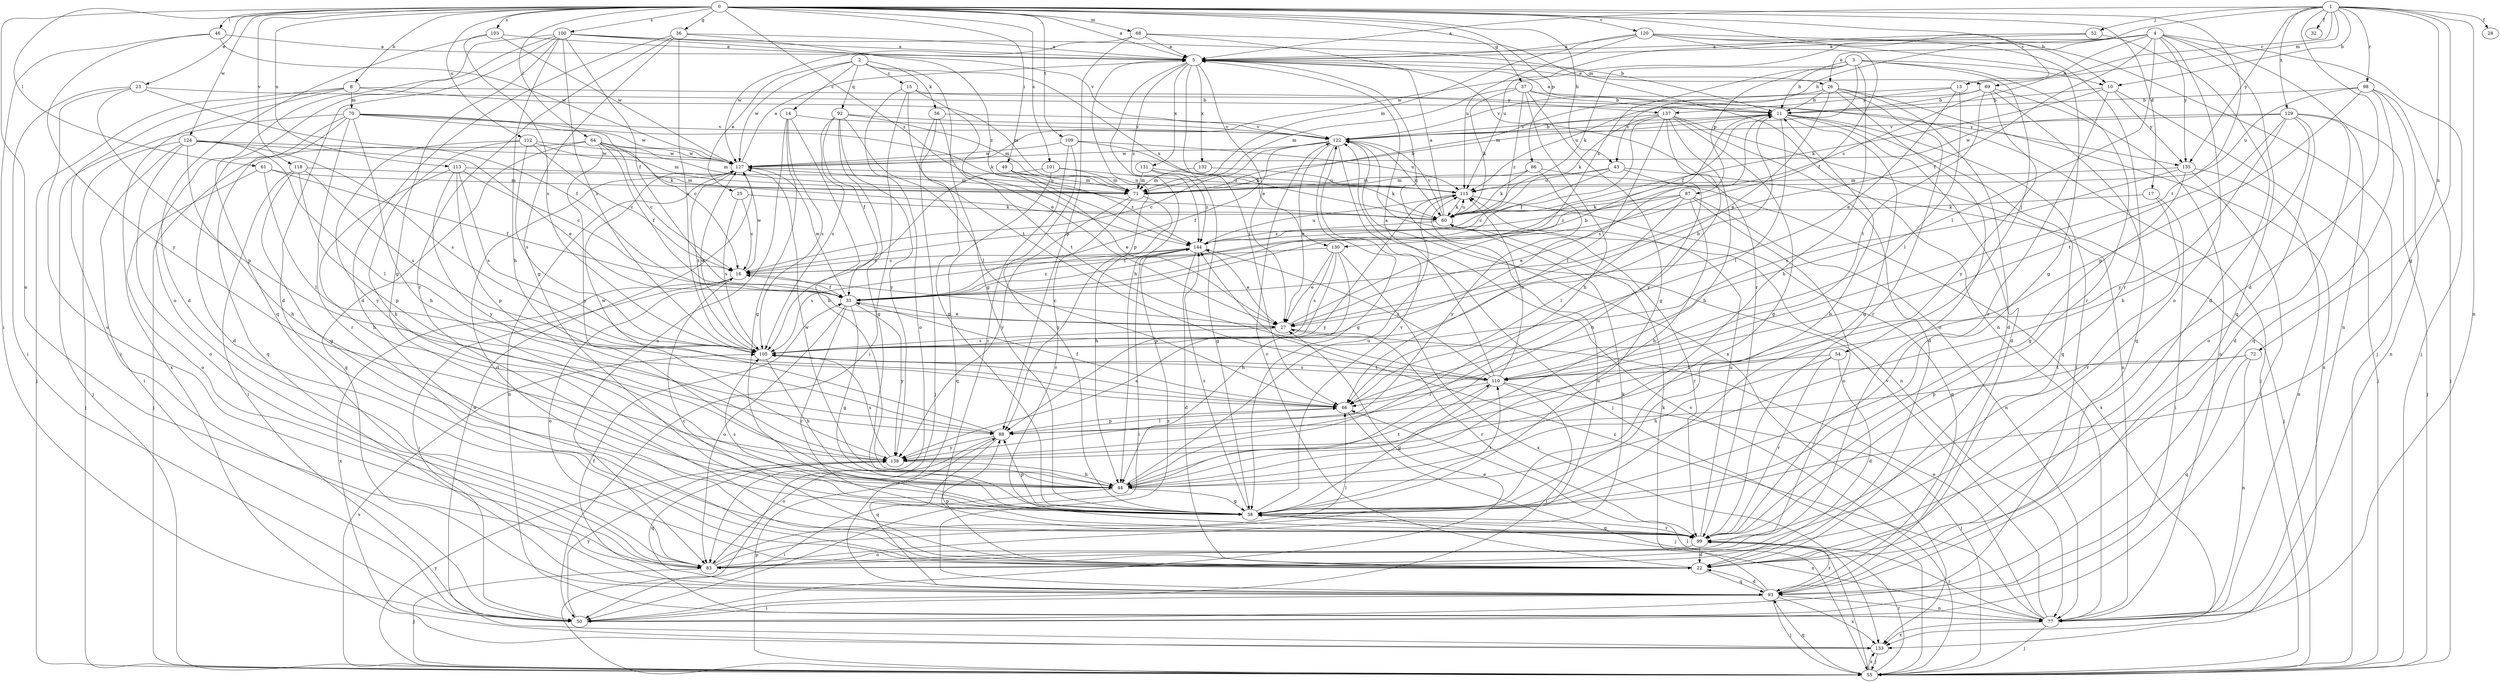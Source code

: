 strict digraph  {
0;
1;
2;
3;
4;
5;
8;
10;
11;
13;
14;
15;
16;
17;
22;
23;
25;
26;
27;
28;
32;
33;
36;
37;
38;
43;
44;
46;
49;
50;
52;
54;
55;
56;
60;
61;
64;
66;
68;
69;
70;
71;
72;
77;
83;
86;
87;
88;
92;
93;
98;
99;
100;
101;
103;
105;
109;
110;
112;
113;
115;
118;
120;
122;
124;
127;
129;
130;
131;
132;
133;
135;
137;
138;
144;
0 -> 5  [label=a];
0 -> 8  [label=b];
0 -> 10  [label=b];
0 -> 13  [label=c];
0 -> 17  [label=d];
0 -> 23  [label=e];
0 -> 36  [label=g];
0 -> 37  [label=g];
0 -> 43  [label=h];
0 -> 46  [label=i];
0 -> 49  [label=i];
0 -> 61  [label=l];
0 -> 64  [label=l];
0 -> 68  [label=m];
0 -> 83  [label=o];
0 -> 86  [label=p];
0 -> 100  [label=s];
0 -> 101  [label=s];
0 -> 103  [label=s];
0 -> 109  [label=t];
0 -> 110  [label=t];
0 -> 112  [label=u];
0 -> 113  [label=u];
0 -> 118  [label=v];
0 -> 120  [label=v];
0 -> 124  [label=w];
0 -> 144  [label=z];
1 -> 5  [label=a];
1 -> 10  [label=b];
1 -> 13  [label=c];
1 -> 22  [label=d];
1 -> 28  [label=f];
1 -> 32  [label=f];
1 -> 38  [label=g];
1 -> 43  [label=h];
1 -> 52  [label=j];
1 -> 69  [label=m];
1 -> 72  [label=n];
1 -> 77  [label=n];
1 -> 98  [label=r];
1 -> 129  [label=x];
1 -> 135  [label=y];
2 -> 14  [label=c];
2 -> 15  [label=c];
2 -> 25  [label=e];
2 -> 38  [label=g];
2 -> 56  [label=k];
2 -> 92  [label=q];
2 -> 127  [label=w];
2 -> 130  [label=x];
3 -> 10  [label=b];
3 -> 11  [label=b];
3 -> 33  [label=f];
3 -> 44  [label=h];
3 -> 54  [label=j];
3 -> 60  [label=k];
3 -> 87  [label=p];
3 -> 99  [label=r];
3 -> 130  [label=x];
4 -> 5  [label=a];
4 -> 16  [label=c];
4 -> 26  [label=e];
4 -> 33  [label=f];
4 -> 55  [label=j];
4 -> 66  [label=l];
4 -> 77  [label=n];
4 -> 83  [label=o];
4 -> 93  [label=q];
4 -> 115  [label=u];
4 -> 135  [label=y];
5 -> 26  [label=e];
5 -> 27  [label=e];
5 -> 44  [label=h];
5 -> 66  [label=l];
5 -> 69  [label=m];
5 -> 88  [label=p];
5 -> 131  [label=x];
5 -> 132  [label=x];
5 -> 133  [label=x];
5 -> 144  [label=z];
8 -> 50  [label=i];
8 -> 55  [label=j];
8 -> 70  [label=m];
8 -> 71  [label=m];
8 -> 133  [label=x];
8 -> 135  [label=y];
10 -> 11  [label=b];
10 -> 55  [label=j];
10 -> 60  [label=k];
10 -> 99  [label=r];
10 -> 135  [label=y];
11 -> 5  [label=a];
11 -> 22  [label=d];
11 -> 38  [label=g];
11 -> 50  [label=i];
11 -> 66  [label=l];
11 -> 93  [label=q];
11 -> 105  [label=s];
11 -> 122  [label=v];
13 -> 27  [label=e];
13 -> 66  [label=l];
13 -> 71  [label=m];
13 -> 137  [label=y];
14 -> 38  [label=g];
14 -> 44  [label=h];
14 -> 83  [label=o];
14 -> 105  [label=s];
14 -> 122  [label=v];
15 -> 27  [label=e];
15 -> 50  [label=i];
15 -> 83  [label=o];
15 -> 110  [label=t];
15 -> 137  [label=y];
16 -> 33  [label=f];
16 -> 50  [label=i];
16 -> 83  [label=o];
16 -> 127  [label=w];
16 -> 133  [label=x];
17 -> 50  [label=i];
17 -> 60  [label=k];
17 -> 99  [label=r];
22 -> 16  [label=c];
22 -> 88  [label=p];
22 -> 93  [label=q];
22 -> 122  [label=v];
23 -> 11  [label=b];
23 -> 33  [label=f];
23 -> 50  [label=i];
23 -> 83  [label=o];
23 -> 88  [label=p];
25 -> 16  [label=c];
25 -> 60  [label=k];
25 -> 105  [label=s];
26 -> 11  [label=b];
26 -> 22  [label=d];
26 -> 27  [label=e];
26 -> 83  [label=o];
26 -> 99  [label=r];
26 -> 122  [label=v];
26 -> 133  [label=x];
27 -> 11  [label=b];
27 -> 16  [label=c];
27 -> 99  [label=r];
27 -> 105  [label=s];
33 -> 27  [label=e];
33 -> 38  [label=g];
33 -> 83  [label=o];
33 -> 99  [label=r];
33 -> 127  [label=w];
33 -> 138  [label=y];
33 -> 144  [label=z];
36 -> 5  [label=a];
36 -> 22  [label=d];
36 -> 38  [label=g];
36 -> 99  [label=r];
36 -> 105  [label=s];
36 -> 144  [label=z];
37 -> 11  [label=b];
37 -> 38  [label=g];
37 -> 44  [label=h];
37 -> 55  [label=j];
37 -> 60  [label=k];
37 -> 71  [label=m];
37 -> 144  [label=z];
38 -> 11  [label=b];
38 -> 77  [label=n];
38 -> 88  [label=p];
38 -> 99  [label=r];
38 -> 105  [label=s];
38 -> 110  [label=t];
38 -> 122  [label=v];
38 -> 144  [label=z];
43 -> 16  [label=c];
43 -> 44  [label=h];
43 -> 55  [label=j];
43 -> 71  [label=m];
43 -> 115  [label=u];
44 -> 38  [label=g];
44 -> 50  [label=i];
44 -> 110  [label=t];
44 -> 115  [label=u];
44 -> 127  [label=w];
46 -> 5  [label=a];
46 -> 50  [label=i];
46 -> 127  [label=w];
46 -> 138  [label=y];
49 -> 27  [label=e];
49 -> 71  [label=m];
49 -> 144  [label=z];
50 -> 27  [label=e];
50 -> 138  [label=y];
52 -> 5  [label=a];
52 -> 22  [label=d];
52 -> 127  [label=w];
54 -> 22  [label=d];
54 -> 44  [label=h];
54 -> 99  [label=r];
54 -> 110  [label=t];
55 -> 66  [label=l];
55 -> 88  [label=p];
55 -> 93  [label=q];
55 -> 99  [label=r];
55 -> 105  [label=s];
55 -> 122  [label=v];
55 -> 133  [label=x];
55 -> 138  [label=y];
56 -> 38  [label=g];
56 -> 55  [label=j];
56 -> 110  [label=t];
56 -> 122  [label=v];
60 -> 5  [label=a];
60 -> 99  [label=r];
60 -> 115  [label=u];
60 -> 122  [label=v];
60 -> 144  [label=z];
61 -> 33  [label=f];
61 -> 66  [label=l];
61 -> 71  [label=m];
61 -> 83  [label=o];
64 -> 16  [label=c];
64 -> 33  [label=f];
64 -> 55  [label=j];
64 -> 60  [label=k];
64 -> 71  [label=m];
64 -> 93  [label=q];
64 -> 127  [label=w];
64 -> 138  [label=y];
66 -> 33  [label=f];
66 -> 55  [label=j];
66 -> 88  [label=p];
66 -> 105  [label=s];
68 -> 5  [label=a];
68 -> 77  [label=n];
68 -> 88  [label=p];
68 -> 99  [label=r];
68 -> 127  [label=w];
69 -> 11  [label=b];
69 -> 77  [label=n];
69 -> 93  [label=q];
69 -> 110  [label=t];
69 -> 115  [label=u];
69 -> 138  [label=y];
70 -> 16  [label=c];
70 -> 22  [label=d];
70 -> 44  [label=h];
70 -> 55  [label=j];
70 -> 60  [label=k];
70 -> 93  [label=q];
70 -> 99  [label=r];
70 -> 122  [label=v];
70 -> 127  [label=w];
71 -> 11  [label=b];
71 -> 44  [label=h];
71 -> 99  [label=r];
71 -> 138  [label=y];
72 -> 77  [label=n];
72 -> 88  [label=p];
72 -> 93  [label=q];
72 -> 110  [label=t];
77 -> 27  [label=e];
77 -> 33  [label=f];
77 -> 55  [label=j];
77 -> 99  [label=r];
77 -> 122  [label=v];
77 -> 133  [label=x];
77 -> 144  [label=z];
83 -> 55  [label=j];
83 -> 60  [label=k];
83 -> 66  [label=l];
83 -> 115  [label=u];
86 -> 60  [label=k];
86 -> 71  [label=m];
86 -> 133  [label=x];
86 -> 138  [label=y];
87 -> 27  [label=e];
87 -> 44  [label=h];
87 -> 60  [label=k];
87 -> 66  [label=l];
87 -> 77  [label=n];
87 -> 83  [label=o];
87 -> 144  [label=z];
88 -> 66  [label=l];
88 -> 83  [label=o];
88 -> 93  [label=q];
88 -> 127  [label=w];
88 -> 138  [label=y];
92 -> 33  [label=f];
92 -> 38  [label=g];
92 -> 66  [label=l];
92 -> 71  [label=m];
92 -> 105  [label=s];
92 -> 122  [label=v];
92 -> 138  [label=y];
93 -> 22  [label=d];
93 -> 50  [label=i];
93 -> 55  [label=j];
93 -> 60  [label=k];
93 -> 77  [label=n];
93 -> 99  [label=r];
93 -> 133  [label=x];
93 -> 144  [label=z];
98 -> 11  [label=b];
98 -> 55  [label=j];
98 -> 77  [label=n];
98 -> 88  [label=p];
98 -> 93  [label=q];
98 -> 115  [label=u];
99 -> 22  [label=d];
99 -> 38  [label=g];
99 -> 83  [label=o];
99 -> 115  [label=u];
100 -> 5  [label=a];
100 -> 11  [label=b];
100 -> 22  [label=d];
100 -> 33  [label=f];
100 -> 38  [label=g];
100 -> 44  [label=h];
100 -> 83  [label=o];
100 -> 93  [label=q];
100 -> 105  [label=s];
100 -> 122  [label=v];
101 -> 71  [label=m];
101 -> 93  [label=q];
101 -> 105  [label=s];
101 -> 115  [label=u];
103 -> 5  [label=a];
103 -> 22  [label=d];
103 -> 105  [label=s];
103 -> 127  [label=w];
105 -> 11  [label=b];
105 -> 44  [label=h];
105 -> 110  [label=t];
105 -> 127  [label=w];
109 -> 38  [label=g];
109 -> 60  [label=k];
109 -> 99  [label=r];
109 -> 115  [label=u];
109 -> 127  [label=w];
110 -> 5  [label=a];
110 -> 38  [label=g];
110 -> 50  [label=i];
110 -> 55  [label=j];
110 -> 66  [label=l];
110 -> 105  [label=s];
110 -> 115  [label=u];
110 -> 144  [label=z];
112 -> 16  [label=c];
112 -> 44  [label=h];
112 -> 71  [label=m];
112 -> 105  [label=s];
112 -> 127  [label=w];
112 -> 138  [label=y];
113 -> 16  [label=c];
113 -> 44  [label=h];
113 -> 88  [label=p];
113 -> 105  [label=s];
113 -> 115  [label=u];
113 -> 138  [label=y];
115 -> 60  [label=k];
115 -> 93  [label=q];
115 -> 138  [label=y];
118 -> 38  [label=g];
118 -> 50  [label=i];
118 -> 71  [label=m];
118 -> 88  [label=p];
118 -> 105  [label=s];
120 -> 5  [label=a];
120 -> 33  [label=f];
120 -> 38  [label=g];
120 -> 55  [label=j];
120 -> 71  [label=m];
120 -> 99  [label=r];
120 -> 115  [label=u];
122 -> 11  [label=b];
122 -> 16  [label=c];
122 -> 27  [label=e];
122 -> 33  [label=f];
122 -> 38  [label=g];
122 -> 55  [label=j];
122 -> 60  [label=k];
122 -> 77  [label=n];
122 -> 127  [label=w];
124 -> 27  [label=e];
124 -> 44  [label=h];
124 -> 50  [label=i];
124 -> 55  [label=j];
124 -> 66  [label=l];
124 -> 83  [label=o];
124 -> 105  [label=s];
124 -> 127  [label=w];
127 -> 5  [label=a];
127 -> 22  [label=d];
127 -> 71  [label=m];
127 -> 77  [label=n];
127 -> 105  [label=s];
127 -> 115  [label=u];
129 -> 22  [label=d];
129 -> 44  [label=h];
129 -> 55  [label=j];
129 -> 83  [label=o];
129 -> 110  [label=t];
129 -> 122  [label=v];
129 -> 127  [label=w];
129 -> 138  [label=y];
130 -> 16  [label=c];
130 -> 27  [label=e];
130 -> 44  [label=h];
130 -> 88  [label=p];
130 -> 105  [label=s];
130 -> 133  [label=x];
131 -> 38  [label=g];
131 -> 71  [label=m];
131 -> 115  [label=u];
131 -> 144  [label=z];
132 -> 60  [label=k];
132 -> 71  [label=m];
133 -> 55  [label=j];
133 -> 127  [label=w];
135 -> 38  [label=g];
135 -> 50  [label=i];
135 -> 71  [label=m];
135 -> 77  [label=n];
135 -> 105  [label=s];
137 -> 22  [label=d];
137 -> 33  [label=f];
137 -> 38  [label=g];
137 -> 44  [label=h];
137 -> 60  [label=k];
137 -> 66  [label=l];
137 -> 77  [label=n];
137 -> 122  [label=v];
137 -> 138  [label=y];
138 -> 44  [label=h];
138 -> 93  [label=q];
138 -> 105  [label=s];
144 -> 16  [label=c];
144 -> 22  [label=d];
144 -> 27  [label=e];
144 -> 50  [label=i];
144 -> 105  [label=s];
144 -> 115  [label=u];
}
